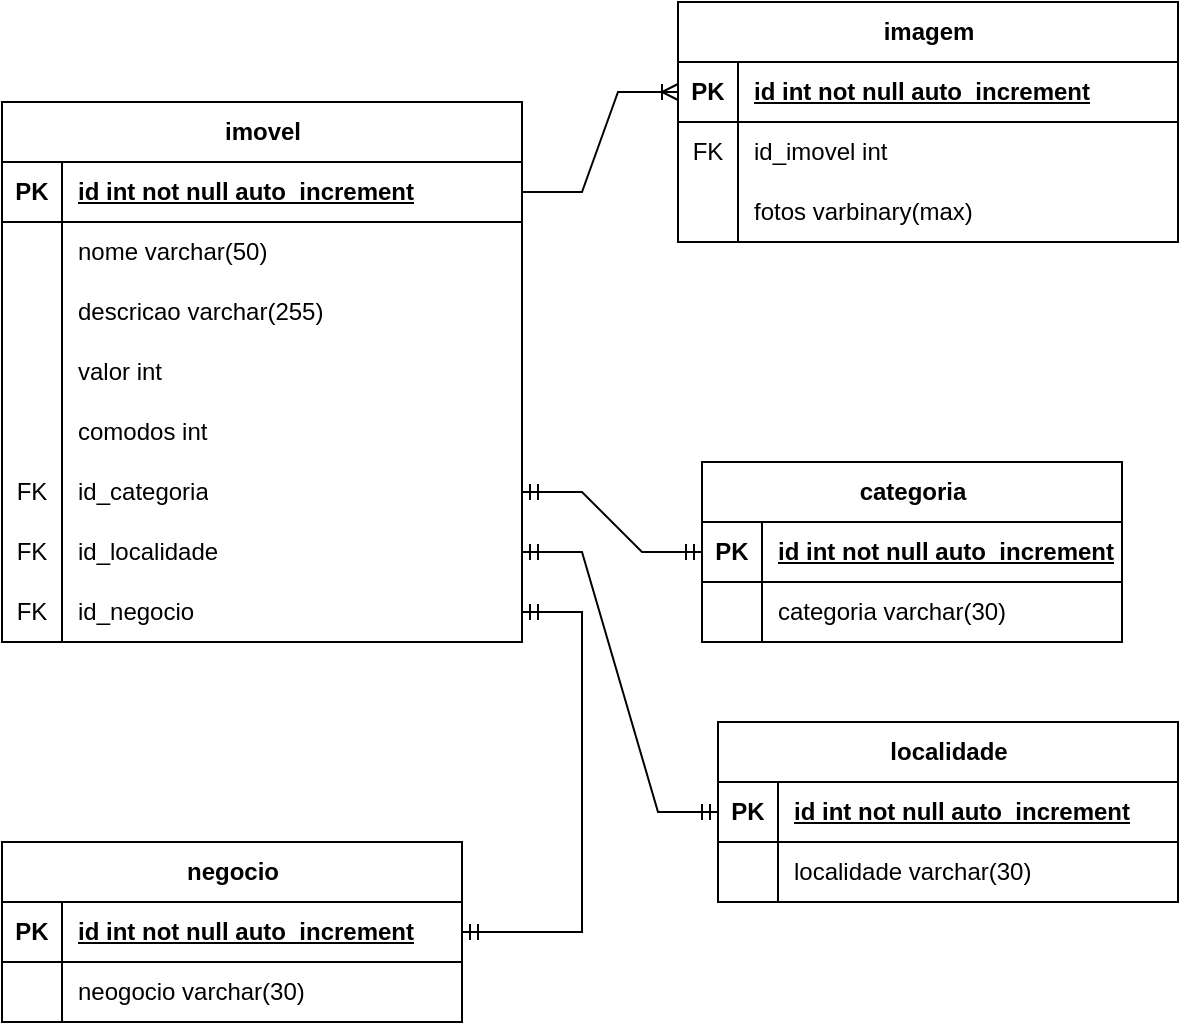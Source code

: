 <mxfile version="24.0.7" type="github">
  <diagram name="Página-1" id="9ry-MTJB4UbBZHwzqtjo">
    <mxGraphModel dx="1767" dy="614" grid="1" gridSize="10" guides="1" tooltips="1" connect="1" arrows="1" fold="1" page="1" pageScale="1" pageWidth="1169" pageHeight="827" math="0" shadow="0">
      <root>
        <mxCell id="0" />
        <mxCell id="1" parent="0" />
        <mxCell id="dWlhOj4fuCT0MJBEH6v7-1" value="imovel" style="shape=table;startSize=30;container=1;collapsible=1;childLayout=tableLayout;fixedRows=1;rowLines=0;fontStyle=1;align=center;resizeLast=1;html=1;" parent="1" vertex="1">
          <mxGeometry x="530" y="170" width="260" height="270" as="geometry" />
        </mxCell>
        <mxCell id="dWlhOj4fuCT0MJBEH6v7-2" value="" style="shape=tableRow;horizontal=0;startSize=0;swimlaneHead=0;swimlaneBody=0;fillColor=none;collapsible=0;dropTarget=0;points=[[0,0.5],[1,0.5]];portConstraint=eastwest;top=0;left=0;right=0;bottom=1;" parent="dWlhOj4fuCT0MJBEH6v7-1" vertex="1">
          <mxGeometry y="30" width="260" height="30" as="geometry" />
        </mxCell>
        <mxCell id="dWlhOj4fuCT0MJBEH6v7-3" value="PK" style="shape=partialRectangle;connectable=0;fillColor=none;top=0;left=0;bottom=0;right=0;fontStyle=1;overflow=hidden;whiteSpace=wrap;html=1;" parent="dWlhOj4fuCT0MJBEH6v7-2" vertex="1">
          <mxGeometry width="30" height="30" as="geometry">
            <mxRectangle width="30" height="30" as="alternateBounds" />
          </mxGeometry>
        </mxCell>
        <mxCell id="dWlhOj4fuCT0MJBEH6v7-4" value="id int not null auto_increment" style="shape=partialRectangle;connectable=0;fillColor=none;top=0;left=0;bottom=0;right=0;align=left;spacingLeft=6;fontStyle=5;overflow=hidden;whiteSpace=wrap;html=1;" parent="dWlhOj4fuCT0MJBEH6v7-2" vertex="1">
          <mxGeometry x="30" width="230" height="30" as="geometry">
            <mxRectangle width="230" height="30" as="alternateBounds" />
          </mxGeometry>
        </mxCell>
        <mxCell id="dWlhOj4fuCT0MJBEH6v7-5" value="" style="shape=tableRow;horizontal=0;startSize=0;swimlaneHead=0;swimlaneBody=0;fillColor=none;collapsible=0;dropTarget=0;points=[[0,0.5],[1,0.5]];portConstraint=eastwest;top=0;left=0;right=0;bottom=0;" parent="dWlhOj4fuCT0MJBEH6v7-1" vertex="1">
          <mxGeometry y="60" width="260" height="30" as="geometry" />
        </mxCell>
        <mxCell id="dWlhOj4fuCT0MJBEH6v7-6" value="" style="shape=partialRectangle;connectable=0;fillColor=none;top=0;left=0;bottom=0;right=0;editable=1;overflow=hidden;whiteSpace=wrap;html=1;" parent="dWlhOj4fuCT0MJBEH6v7-5" vertex="1">
          <mxGeometry width="30" height="30" as="geometry">
            <mxRectangle width="30" height="30" as="alternateBounds" />
          </mxGeometry>
        </mxCell>
        <mxCell id="dWlhOj4fuCT0MJBEH6v7-7" value="nome varchar(50)" style="shape=partialRectangle;connectable=0;fillColor=none;top=0;left=0;bottom=0;right=0;align=left;spacingLeft=6;overflow=hidden;whiteSpace=wrap;html=1;" parent="dWlhOj4fuCT0MJBEH6v7-5" vertex="1">
          <mxGeometry x="30" width="230" height="30" as="geometry">
            <mxRectangle width="230" height="30" as="alternateBounds" />
          </mxGeometry>
        </mxCell>
        <mxCell id="dWlhOj4fuCT0MJBEH6v7-8" value="" style="shape=tableRow;horizontal=0;startSize=0;swimlaneHead=0;swimlaneBody=0;fillColor=none;collapsible=0;dropTarget=0;points=[[0,0.5],[1,0.5]];portConstraint=eastwest;top=0;left=0;right=0;bottom=0;" parent="dWlhOj4fuCT0MJBEH6v7-1" vertex="1">
          <mxGeometry y="90" width="260" height="30" as="geometry" />
        </mxCell>
        <mxCell id="dWlhOj4fuCT0MJBEH6v7-9" value="" style="shape=partialRectangle;connectable=0;fillColor=none;top=0;left=0;bottom=0;right=0;editable=1;overflow=hidden;whiteSpace=wrap;html=1;" parent="dWlhOj4fuCT0MJBEH6v7-8" vertex="1">
          <mxGeometry width="30" height="30" as="geometry">
            <mxRectangle width="30" height="30" as="alternateBounds" />
          </mxGeometry>
        </mxCell>
        <mxCell id="dWlhOj4fuCT0MJBEH6v7-10" value="descricao varchar(255)" style="shape=partialRectangle;connectable=0;fillColor=none;top=0;left=0;bottom=0;right=0;align=left;spacingLeft=6;overflow=hidden;whiteSpace=wrap;html=1;" parent="dWlhOj4fuCT0MJBEH6v7-8" vertex="1">
          <mxGeometry x="30" width="230" height="30" as="geometry">
            <mxRectangle width="230" height="30" as="alternateBounds" />
          </mxGeometry>
        </mxCell>
        <mxCell id="dWlhOj4fuCT0MJBEH6v7-11" value="" style="shape=tableRow;horizontal=0;startSize=0;swimlaneHead=0;swimlaneBody=0;fillColor=none;collapsible=0;dropTarget=0;points=[[0,0.5],[1,0.5]];portConstraint=eastwest;top=0;left=0;right=0;bottom=0;" parent="dWlhOj4fuCT0MJBEH6v7-1" vertex="1">
          <mxGeometry y="120" width="260" height="30" as="geometry" />
        </mxCell>
        <mxCell id="dWlhOj4fuCT0MJBEH6v7-12" value="" style="shape=partialRectangle;connectable=0;fillColor=none;top=0;left=0;bottom=0;right=0;editable=1;overflow=hidden;whiteSpace=wrap;html=1;" parent="dWlhOj4fuCT0MJBEH6v7-11" vertex="1">
          <mxGeometry width="30" height="30" as="geometry">
            <mxRectangle width="30" height="30" as="alternateBounds" />
          </mxGeometry>
        </mxCell>
        <mxCell id="dWlhOj4fuCT0MJBEH6v7-13" value="valor int" style="shape=partialRectangle;connectable=0;fillColor=none;top=0;left=0;bottom=0;right=0;align=left;spacingLeft=6;overflow=hidden;whiteSpace=wrap;html=1;" parent="dWlhOj4fuCT0MJBEH6v7-11" vertex="1">
          <mxGeometry x="30" width="230" height="30" as="geometry">
            <mxRectangle width="230" height="30" as="alternateBounds" />
          </mxGeometry>
        </mxCell>
        <mxCell id="dWlhOj4fuCT0MJBEH6v7-16" value="" style="shape=tableRow;horizontal=0;startSize=0;swimlaneHead=0;swimlaneBody=0;fillColor=none;collapsible=0;dropTarget=0;points=[[0,0.5],[1,0.5]];portConstraint=eastwest;top=0;left=0;right=0;bottom=0;" parent="dWlhOj4fuCT0MJBEH6v7-1" vertex="1">
          <mxGeometry y="150" width="260" height="30" as="geometry" />
        </mxCell>
        <mxCell id="dWlhOj4fuCT0MJBEH6v7-17" value="" style="shape=partialRectangle;connectable=0;fillColor=none;top=0;left=0;bottom=0;right=0;editable=1;overflow=hidden;whiteSpace=wrap;html=1;" parent="dWlhOj4fuCT0MJBEH6v7-16" vertex="1">
          <mxGeometry width="30" height="30" as="geometry">
            <mxRectangle width="30" height="30" as="alternateBounds" />
          </mxGeometry>
        </mxCell>
        <mxCell id="dWlhOj4fuCT0MJBEH6v7-18" value="comodos int" style="shape=partialRectangle;connectable=0;fillColor=none;top=0;left=0;bottom=0;right=0;align=left;spacingLeft=6;overflow=hidden;whiteSpace=wrap;html=1;" parent="dWlhOj4fuCT0MJBEH6v7-16" vertex="1">
          <mxGeometry x="30" width="230" height="30" as="geometry">
            <mxRectangle width="230" height="30" as="alternateBounds" />
          </mxGeometry>
        </mxCell>
        <mxCell id="dWlhOj4fuCT0MJBEH6v7-22" value="" style="shape=tableRow;horizontal=0;startSize=0;swimlaneHead=0;swimlaneBody=0;fillColor=none;collapsible=0;dropTarget=0;points=[[0,0.5],[1,0.5]];portConstraint=eastwest;top=0;left=0;right=0;bottom=0;" parent="dWlhOj4fuCT0MJBEH6v7-1" vertex="1">
          <mxGeometry y="180" width="260" height="30" as="geometry" />
        </mxCell>
        <mxCell id="dWlhOj4fuCT0MJBEH6v7-23" value="FK" style="shape=partialRectangle;connectable=0;fillColor=none;top=0;left=0;bottom=0;right=0;editable=1;overflow=hidden;whiteSpace=wrap;html=1;" parent="dWlhOj4fuCT0MJBEH6v7-22" vertex="1">
          <mxGeometry width="30" height="30" as="geometry">
            <mxRectangle width="30" height="30" as="alternateBounds" />
          </mxGeometry>
        </mxCell>
        <mxCell id="dWlhOj4fuCT0MJBEH6v7-24" value="id_categoria" style="shape=partialRectangle;connectable=0;fillColor=none;top=0;left=0;bottom=0;right=0;align=left;spacingLeft=6;overflow=hidden;whiteSpace=wrap;html=1;" parent="dWlhOj4fuCT0MJBEH6v7-22" vertex="1">
          <mxGeometry x="30" width="230" height="30" as="geometry">
            <mxRectangle width="230" height="30" as="alternateBounds" />
          </mxGeometry>
        </mxCell>
        <mxCell id="dWlhOj4fuCT0MJBEH6v7-25" value="" style="shape=tableRow;horizontal=0;startSize=0;swimlaneHead=0;swimlaneBody=0;fillColor=none;collapsible=0;dropTarget=0;points=[[0,0.5],[1,0.5]];portConstraint=eastwest;top=0;left=0;right=0;bottom=0;" parent="dWlhOj4fuCT0MJBEH6v7-1" vertex="1">
          <mxGeometry y="210" width="260" height="30" as="geometry" />
        </mxCell>
        <mxCell id="dWlhOj4fuCT0MJBEH6v7-26" value="FK" style="shape=partialRectangle;connectable=0;fillColor=none;top=0;left=0;bottom=0;right=0;editable=1;overflow=hidden;whiteSpace=wrap;html=1;" parent="dWlhOj4fuCT0MJBEH6v7-25" vertex="1">
          <mxGeometry width="30" height="30" as="geometry">
            <mxRectangle width="30" height="30" as="alternateBounds" />
          </mxGeometry>
        </mxCell>
        <mxCell id="dWlhOj4fuCT0MJBEH6v7-27" value="id_localidade" style="shape=partialRectangle;connectable=0;fillColor=none;top=0;left=0;bottom=0;right=0;align=left;spacingLeft=6;overflow=hidden;whiteSpace=wrap;html=1;" parent="dWlhOj4fuCT0MJBEH6v7-25" vertex="1">
          <mxGeometry x="30" width="230" height="30" as="geometry">
            <mxRectangle width="230" height="30" as="alternateBounds" />
          </mxGeometry>
        </mxCell>
        <mxCell id="dWlhOj4fuCT0MJBEH6v7-28" value="" style="shape=tableRow;horizontal=0;startSize=0;swimlaneHead=0;swimlaneBody=0;fillColor=none;collapsible=0;dropTarget=0;points=[[0,0.5],[1,0.5]];portConstraint=eastwest;top=0;left=0;right=0;bottom=0;" parent="dWlhOj4fuCT0MJBEH6v7-1" vertex="1">
          <mxGeometry y="240" width="260" height="30" as="geometry" />
        </mxCell>
        <mxCell id="dWlhOj4fuCT0MJBEH6v7-29" value="FK" style="shape=partialRectangle;connectable=0;fillColor=none;top=0;left=0;bottom=0;right=0;editable=1;overflow=hidden;whiteSpace=wrap;html=1;" parent="dWlhOj4fuCT0MJBEH6v7-28" vertex="1">
          <mxGeometry width="30" height="30" as="geometry">
            <mxRectangle width="30" height="30" as="alternateBounds" />
          </mxGeometry>
        </mxCell>
        <mxCell id="dWlhOj4fuCT0MJBEH6v7-30" value="id_negocio" style="shape=partialRectangle;connectable=0;fillColor=none;top=0;left=0;bottom=0;right=0;align=left;spacingLeft=6;overflow=hidden;whiteSpace=wrap;html=1;" parent="dWlhOj4fuCT0MJBEH6v7-28" vertex="1">
          <mxGeometry x="30" width="230" height="30" as="geometry">
            <mxRectangle width="230" height="30" as="alternateBounds" />
          </mxGeometry>
        </mxCell>
        <mxCell id="-iq3jVaQoXa8bRlDyILl-1" value="imagem" style="shape=table;startSize=30;container=1;collapsible=1;childLayout=tableLayout;fixedRows=1;rowLines=0;fontStyle=1;align=center;resizeLast=1;html=1;" vertex="1" parent="1">
          <mxGeometry x="868" y="120" width="250" height="120" as="geometry" />
        </mxCell>
        <mxCell id="-iq3jVaQoXa8bRlDyILl-2" value="" style="shape=tableRow;horizontal=0;startSize=0;swimlaneHead=0;swimlaneBody=0;fillColor=none;collapsible=0;dropTarget=0;points=[[0,0.5],[1,0.5]];portConstraint=eastwest;top=0;left=0;right=0;bottom=1;" vertex="1" parent="-iq3jVaQoXa8bRlDyILl-1">
          <mxGeometry y="30" width="250" height="30" as="geometry" />
        </mxCell>
        <mxCell id="-iq3jVaQoXa8bRlDyILl-3" value="PK" style="shape=partialRectangle;connectable=0;fillColor=none;top=0;left=0;bottom=0;right=0;fontStyle=1;overflow=hidden;whiteSpace=wrap;html=1;" vertex="1" parent="-iq3jVaQoXa8bRlDyILl-2">
          <mxGeometry width="30" height="30" as="geometry">
            <mxRectangle width="30" height="30" as="alternateBounds" />
          </mxGeometry>
        </mxCell>
        <mxCell id="-iq3jVaQoXa8bRlDyILl-4" value="id int not null auto_increment" style="shape=partialRectangle;connectable=0;fillColor=none;top=0;left=0;bottom=0;right=0;align=left;spacingLeft=6;fontStyle=5;overflow=hidden;whiteSpace=wrap;html=1;" vertex="1" parent="-iq3jVaQoXa8bRlDyILl-2">
          <mxGeometry x="30" width="220" height="30" as="geometry">
            <mxRectangle width="220" height="30" as="alternateBounds" />
          </mxGeometry>
        </mxCell>
        <mxCell id="-iq3jVaQoXa8bRlDyILl-8" value="" style="shape=tableRow;horizontal=0;startSize=0;swimlaneHead=0;swimlaneBody=0;fillColor=none;collapsible=0;dropTarget=0;points=[[0,0.5],[1,0.5]];portConstraint=eastwest;top=0;left=0;right=0;bottom=0;" vertex="1" parent="-iq3jVaQoXa8bRlDyILl-1">
          <mxGeometry y="60" width="250" height="30" as="geometry" />
        </mxCell>
        <mxCell id="-iq3jVaQoXa8bRlDyILl-9" value="FK" style="shape=partialRectangle;connectable=0;fillColor=none;top=0;left=0;bottom=0;right=0;editable=1;overflow=hidden;whiteSpace=wrap;html=1;" vertex="1" parent="-iq3jVaQoXa8bRlDyILl-8">
          <mxGeometry width="30" height="30" as="geometry">
            <mxRectangle width="30" height="30" as="alternateBounds" />
          </mxGeometry>
        </mxCell>
        <mxCell id="-iq3jVaQoXa8bRlDyILl-10" value="id_imovel int" style="shape=partialRectangle;connectable=0;fillColor=none;top=0;left=0;bottom=0;right=0;align=left;spacingLeft=6;overflow=hidden;whiteSpace=wrap;html=1;" vertex="1" parent="-iq3jVaQoXa8bRlDyILl-8">
          <mxGeometry x="30" width="220" height="30" as="geometry">
            <mxRectangle width="220" height="30" as="alternateBounds" />
          </mxGeometry>
        </mxCell>
        <mxCell id="-iq3jVaQoXa8bRlDyILl-46" value="" style="shape=tableRow;horizontal=0;startSize=0;swimlaneHead=0;swimlaneBody=0;fillColor=none;collapsible=0;dropTarget=0;points=[[0,0.5],[1,0.5]];portConstraint=eastwest;top=0;left=0;right=0;bottom=0;" vertex="1" parent="-iq3jVaQoXa8bRlDyILl-1">
          <mxGeometry y="90" width="250" height="30" as="geometry" />
        </mxCell>
        <mxCell id="-iq3jVaQoXa8bRlDyILl-47" value="" style="shape=partialRectangle;connectable=0;fillColor=none;top=0;left=0;bottom=0;right=0;editable=1;overflow=hidden;whiteSpace=wrap;html=1;" vertex="1" parent="-iq3jVaQoXa8bRlDyILl-46">
          <mxGeometry width="30" height="30" as="geometry">
            <mxRectangle width="30" height="30" as="alternateBounds" />
          </mxGeometry>
        </mxCell>
        <mxCell id="-iq3jVaQoXa8bRlDyILl-48" value="fotos varbinary(max)" style="shape=partialRectangle;connectable=0;fillColor=none;top=0;left=0;bottom=0;right=0;align=left;spacingLeft=6;overflow=hidden;whiteSpace=wrap;html=1;" vertex="1" parent="-iq3jVaQoXa8bRlDyILl-46">
          <mxGeometry x="30" width="220" height="30" as="geometry">
            <mxRectangle width="220" height="30" as="alternateBounds" />
          </mxGeometry>
        </mxCell>
        <mxCell id="-iq3jVaQoXa8bRlDyILl-16" value="categoria" style="shape=table;startSize=30;container=1;collapsible=1;childLayout=tableLayout;fixedRows=1;rowLines=0;fontStyle=1;align=center;resizeLast=1;html=1;" vertex="1" parent="1">
          <mxGeometry x="880" y="350" width="210" height="90" as="geometry" />
        </mxCell>
        <mxCell id="-iq3jVaQoXa8bRlDyILl-17" value="" style="shape=tableRow;horizontal=0;startSize=0;swimlaneHead=0;swimlaneBody=0;fillColor=none;collapsible=0;dropTarget=0;points=[[0,0.5],[1,0.5]];portConstraint=eastwest;top=0;left=0;right=0;bottom=1;" vertex="1" parent="-iq3jVaQoXa8bRlDyILl-16">
          <mxGeometry y="30" width="210" height="30" as="geometry" />
        </mxCell>
        <mxCell id="-iq3jVaQoXa8bRlDyILl-18" value="PK" style="shape=partialRectangle;connectable=0;fillColor=none;top=0;left=0;bottom=0;right=0;fontStyle=1;overflow=hidden;whiteSpace=wrap;html=1;" vertex="1" parent="-iq3jVaQoXa8bRlDyILl-17">
          <mxGeometry width="30" height="30" as="geometry">
            <mxRectangle width="30" height="30" as="alternateBounds" />
          </mxGeometry>
        </mxCell>
        <mxCell id="-iq3jVaQoXa8bRlDyILl-19" value="id int not null auto_increment" style="shape=partialRectangle;connectable=0;fillColor=none;top=0;left=0;bottom=0;right=0;align=left;spacingLeft=6;fontStyle=5;overflow=hidden;whiteSpace=wrap;html=1;" vertex="1" parent="-iq3jVaQoXa8bRlDyILl-17">
          <mxGeometry x="30" width="180" height="30" as="geometry">
            <mxRectangle width="180" height="30" as="alternateBounds" />
          </mxGeometry>
        </mxCell>
        <mxCell id="-iq3jVaQoXa8bRlDyILl-20" value="" style="shape=tableRow;horizontal=0;startSize=0;swimlaneHead=0;swimlaneBody=0;fillColor=none;collapsible=0;dropTarget=0;points=[[0,0.5],[1,0.5]];portConstraint=eastwest;top=0;left=0;right=0;bottom=0;" vertex="1" parent="-iq3jVaQoXa8bRlDyILl-16">
          <mxGeometry y="60" width="210" height="30" as="geometry" />
        </mxCell>
        <mxCell id="-iq3jVaQoXa8bRlDyILl-21" value="" style="shape=partialRectangle;connectable=0;fillColor=none;top=0;left=0;bottom=0;right=0;editable=1;overflow=hidden;whiteSpace=wrap;html=1;" vertex="1" parent="-iq3jVaQoXa8bRlDyILl-20">
          <mxGeometry width="30" height="30" as="geometry">
            <mxRectangle width="30" height="30" as="alternateBounds" />
          </mxGeometry>
        </mxCell>
        <mxCell id="-iq3jVaQoXa8bRlDyILl-22" value="categoria varchar(30)" style="shape=partialRectangle;connectable=0;fillColor=none;top=0;left=0;bottom=0;right=0;align=left;spacingLeft=6;overflow=hidden;whiteSpace=wrap;html=1;" vertex="1" parent="-iq3jVaQoXa8bRlDyILl-20">
          <mxGeometry x="30" width="180" height="30" as="geometry">
            <mxRectangle width="180" height="30" as="alternateBounds" />
          </mxGeometry>
        </mxCell>
        <mxCell id="-iq3jVaQoXa8bRlDyILl-29" value="" style="edgeStyle=entityRelationEdgeStyle;fontSize=12;html=1;endArrow=ERmandOne;startArrow=ERmandOne;rounded=0;" edge="1" parent="1" source="dWlhOj4fuCT0MJBEH6v7-22" target="-iq3jVaQoXa8bRlDyILl-17">
          <mxGeometry width="100" height="100" relative="1" as="geometry">
            <mxPoint x="810" y="414" as="sourcePoint" />
            <mxPoint x="910" y="314" as="targetPoint" />
          </mxGeometry>
        </mxCell>
        <mxCell id="-iq3jVaQoXa8bRlDyILl-30" value="localidade" style="shape=table;startSize=30;container=1;collapsible=1;childLayout=tableLayout;fixedRows=1;rowLines=0;fontStyle=1;align=center;resizeLast=1;html=1;" vertex="1" parent="1">
          <mxGeometry x="888" y="480" width="230" height="90" as="geometry" />
        </mxCell>
        <mxCell id="-iq3jVaQoXa8bRlDyILl-31" value="" style="shape=tableRow;horizontal=0;startSize=0;swimlaneHead=0;swimlaneBody=0;fillColor=none;collapsible=0;dropTarget=0;points=[[0,0.5],[1,0.5]];portConstraint=eastwest;top=0;left=0;right=0;bottom=1;" vertex="1" parent="-iq3jVaQoXa8bRlDyILl-30">
          <mxGeometry y="30" width="230" height="30" as="geometry" />
        </mxCell>
        <mxCell id="-iq3jVaQoXa8bRlDyILl-32" value="PK" style="shape=partialRectangle;connectable=0;fillColor=none;top=0;left=0;bottom=0;right=0;fontStyle=1;overflow=hidden;whiteSpace=wrap;html=1;" vertex="1" parent="-iq3jVaQoXa8bRlDyILl-31">
          <mxGeometry width="30" height="30" as="geometry">
            <mxRectangle width="30" height="30" as="alternateBounds" />
          </mxGeometry>
        </mxCell>
        <mxCell id="-iq3jVaQoXa8bRlDyILl-33" value="id int not null auto_increment" style="shape=partialRectangle;connectable=0;fillColor=none;top=0;left=0;bottom=0;right=0;align=left;spacingLeft=6;fontStyle=5;overflow=hidden;whiteSpace=wrap;html=1;" vertex="1" parent="-iq3jVaQoXa8bRlDyILl-31">
          <mxGeometry x="30" width="200" height="30" as="geometry">
            <mxRectangle width="200" height="30" as="alternateBounds" />
          </mxGeometry>
        </mxCell>
        <mxCell id="-iq3jVaQoXa8bRlDyILl-34" value="" style="shape=tableRow;horizontal=0;startSize=0;swimlaneHead=0;swimlaneBody=0;fillColor=none;collapsible=0;dropTarget=0;points=[[0,0.5],[1,0.5]];portConstraint=eastwest;top=0;left=0;right=0;bottom=0;" vertex="1" parent="-iq3jVaQoXa8bRlDyILl-30">
          <mxGeometry y="60" width="230" height="30" as="geometry" />
        </mxCell>
        <mxCell id="-iq3jVaQoXa8bRlDyILl-35" value="" style="shape=partialRectangle;connectable=0;fillColor=none;top=0;left=0;bottom=0;right=0;editable=1;overflow=hidden;whiteSpace=wrap;html=1;" vertex="1" parent="-iq3jVaQoXa8bRlDyILl-34">
          <mxGeometry width="30" height="30" as="geometry">
            <mxRectangle width="30" height="30" as="alternateBounds" />
          </mxGeometry>
        </mxCell>
        <mxCell id="-iq3jVaQoXa8bRlDyILl-36" value="localidade varchar(30)" style="shape=partialRectangle;connectable=0;fillColor=none;top=0;left=0;bottom=0;right=0;align=left;spacingLeft=6;overflow=hidden;whiteSpace=wrap;html=1;" vertex="1" parent="-iq3jVaQoXa8bRlDyILl-34">
          <mxGeometry x="30" width="200" height="30" as="geometry">
            <mxRectangle width="200" height="30" as="alternateBounds" />
          </mxGeometry>
        </mxCell>
        <mxCell id="-iq3jVaQoXa8bRlDyILl-37" value="" style="edgeStyle=entityRelationEdgeStyle;fontSize=12;html=1;endArrow=ERmandOne;startArrow=ERmandOne;rounded=0;" edge="1" parent="1" source="dWlhOj4fuCT0MJBEH6v7-25" target="-iq3jVaQoXa8bRlDyILl-31">
          <mxGeometry width="100" height="100" relative="1" as="geometry">
            <mxPoint x="830" y="450" as="sourcePoint" />
            <mxPoint x="920" y="450" as="targetPoint" />
            <Array as="points">
              <mxPoint x="870" y="485" />
            </Array>
          </mxGeometry>
        </mxCell>
        <mxCell id="-iq3jVaQoXa8bRlDyILl-38" value="negocio" style="shape=table;startSize=30;container=1;collapsible=1;childLayout=tableLayout;fixedRows=1;rowLines=0;fontStyle=1;align=center;resizeLast=1;html=1;" vertex="1" parent="1">
          <mxGeometry x="530" y="540" width="230" height="90" as="geometry" />
        </mxCell>
        <mxCell id="-iq3jVaQoXa8bRlDyILl-39" value="" style="shape=tableRow;horizontal=0;startSize=0;swimlaneHead=0;swimlaneBody=0;fillColor=none;collapsible=0;dropTarget=0;points=[[0,0.5],[1,0.5]];portConstraint=eastwest;top=0;left=0;right=0;bottom=1;" vertex="1" parent="-iq3jVaQoXa8bRlDyILl-38">
          <mxGeometry y="30" width="230" height="30" as="geometry" />
        </mxCell>
        <mxCell id="-iq3jVaQoXa8bRlDyILl-40" value="PK" style="shape=partialRectangle;connectable=0;fillColor=none;top=0;left=0;bottom=0;right=0;fontStyle=1;overflow=hidden;whiteSpace=wrap;html=1;" vertex="1" parent="-iq3jVaQoXa8bRlDyILl-39">
          <mxGeometry width="30" height="30" as="geometry">
            <mxRectangle width="30" height="30" as="alternateBounds" />
          </mxGeometry>
        </mxCell>
        <mxCell id="-iq3jVaQoXa8bRlDyILl-41" value="id int not null auto_increment" style="shape=partialRectangle;connectable=0;fillColor=none;top=0;left=0;bottom=0;right=0;align=left;spacingLeft=6;fontStyle=5;overflow=hidden;whiteSpace=wrap;html=1;" vertex="1" parent="-iq3jVaQoXa8bRlDyILl-39">
          <mxGeometry x="30" width="200" height="30" as="geometry">
            <mxRectangle width="200" height="30" as="alternateBounds" />
          </mxGeometry>
        </mxCell>
        <mxCell id="-iq3jVaQoXa8bRlDyILl-42" value="" style="shape=tableRow;horizontal=0;startSize=0;swimlaneHead=0;swimlaneBody=0;fillColor=none;collapsible=0;dropTarget=0;points=[[0,0.5],[1,0.5]];portConstraint=eastwest;top=0;left=0;right=0;bottom=0;" vertex="1" parent="-iq3jVaQoXa8bRlDyILl-38">
          <mxGeometry y="60" width="230" height="30" as="geometry" />
        </mxCell>
        <mxCell id="-iq3jVaQoXa8bRlDyILl-43" value="" style="shape=partialRectangle;connectable=0;fillColor=none;top=0;left=0;bottom=0;right=0;editable=1;overflow=hidden;whiteSpace=wrap;html=1;" vertex="1" parent="-iq3jVaQoXa8bRlDyILl-42">
          <mxGeometry width="30" height="30" as="geometry">
            <mxRectangle width="30" height="30" as="alternateBounds" />
          </mxGeometry>
        </mxCell>
        <mxCell id="-iq3jVaQoXa8bRlDyILl-44" value="neogocio varchar(30)" style="shape=partialRectangle;connectable=0;fillColor=none;top=0;left=0;bottom=0;right=0;align=left;spacingLeft=6;overflow=hidden;whiteSpace=wrap;html=1;" vertex="1" parent="-iq3jVaQoXa8bRlDyILl-42">
          <mxGeometry x="30" width="200" height="30" as="geometry">
            <mxRectangle width="200" height="30" as="alternateBounds" />
          </mxGeometry>
        </mxCell>
        <mxCell id="-iq3jVaQoXa8bRlDyILl-45" value="" style="edgeStyle=entityRelationEdgeStyle;fontSize=12;html=1;endArrow=ERmandOne;startArrow=ERmandOne;rounded=0;" edge="1" parent="1" source="dWlhOj4fuCT0MJBEH6v7-28" target="-iq3jVaQoXa8bRlDyILl-39">
          <mxGeometry width="100" height="100" relative="1" as="geometry">
            <mxPoint x="760" y="490" as="sourcePoint" />
            <mxPoint x="840" y="600" as="targetPoint" />
            <Array as="points">
              <mxPoint x="840" y="550" />
            </Array>
          </mxGeometry>
        </mxCell>
        <mxCell id="-iq3jVaQoXa8bRlDyILl-49" value="" style="edgeStyle=entityRelationEdgeStyle;fontSize=12;html=1;endArrow=ERoneToMany;rounded=0;" edge="1" parent="1" source="dWlhOj4fuCT0MJBEH6v7-2" target="-iq3jVaQoXa8bRlDyILl-2">
          <mxGeometry width="100" height="100" relative="1" as="geometry">
            <mxPoint x="790" y="300" as="sourcePoint" />
            <mxPoint x="890" y="200" as="targetPoint" />
          </mxGeometry>
        </mxCell>
      </root>
    </mxGraphModel>
  </diagram>
</mxfile>
